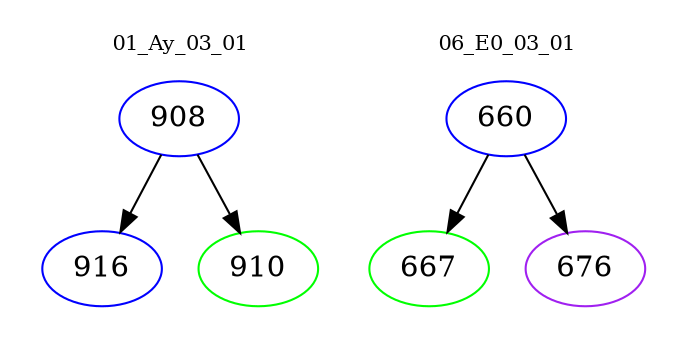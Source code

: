 digraph{
subgraph cluster_0 {
color = white
label = "01_Ay_03_01";
fontsize=10;
T0_908 [label="908", color="blue"]
T0_908 -> T0_916 [color="black"]
T0_916 [label="916", color="blue"]
T0_908 -> T0_910 [color="black"]
T0_910 [label="910", color="green"]
}
subgraph cluster_1 {
color = white
label = "06_E0_03_01";
fontsize=10;
T1_660 [label="660", color="blue"]
T1_660 -> T1_667 [color="black"]
T1_667 [label="667", color="green"]
T1_660 -> T1_676 [color="black"]
T1_676 [label="676", color="purple"]
}
}
